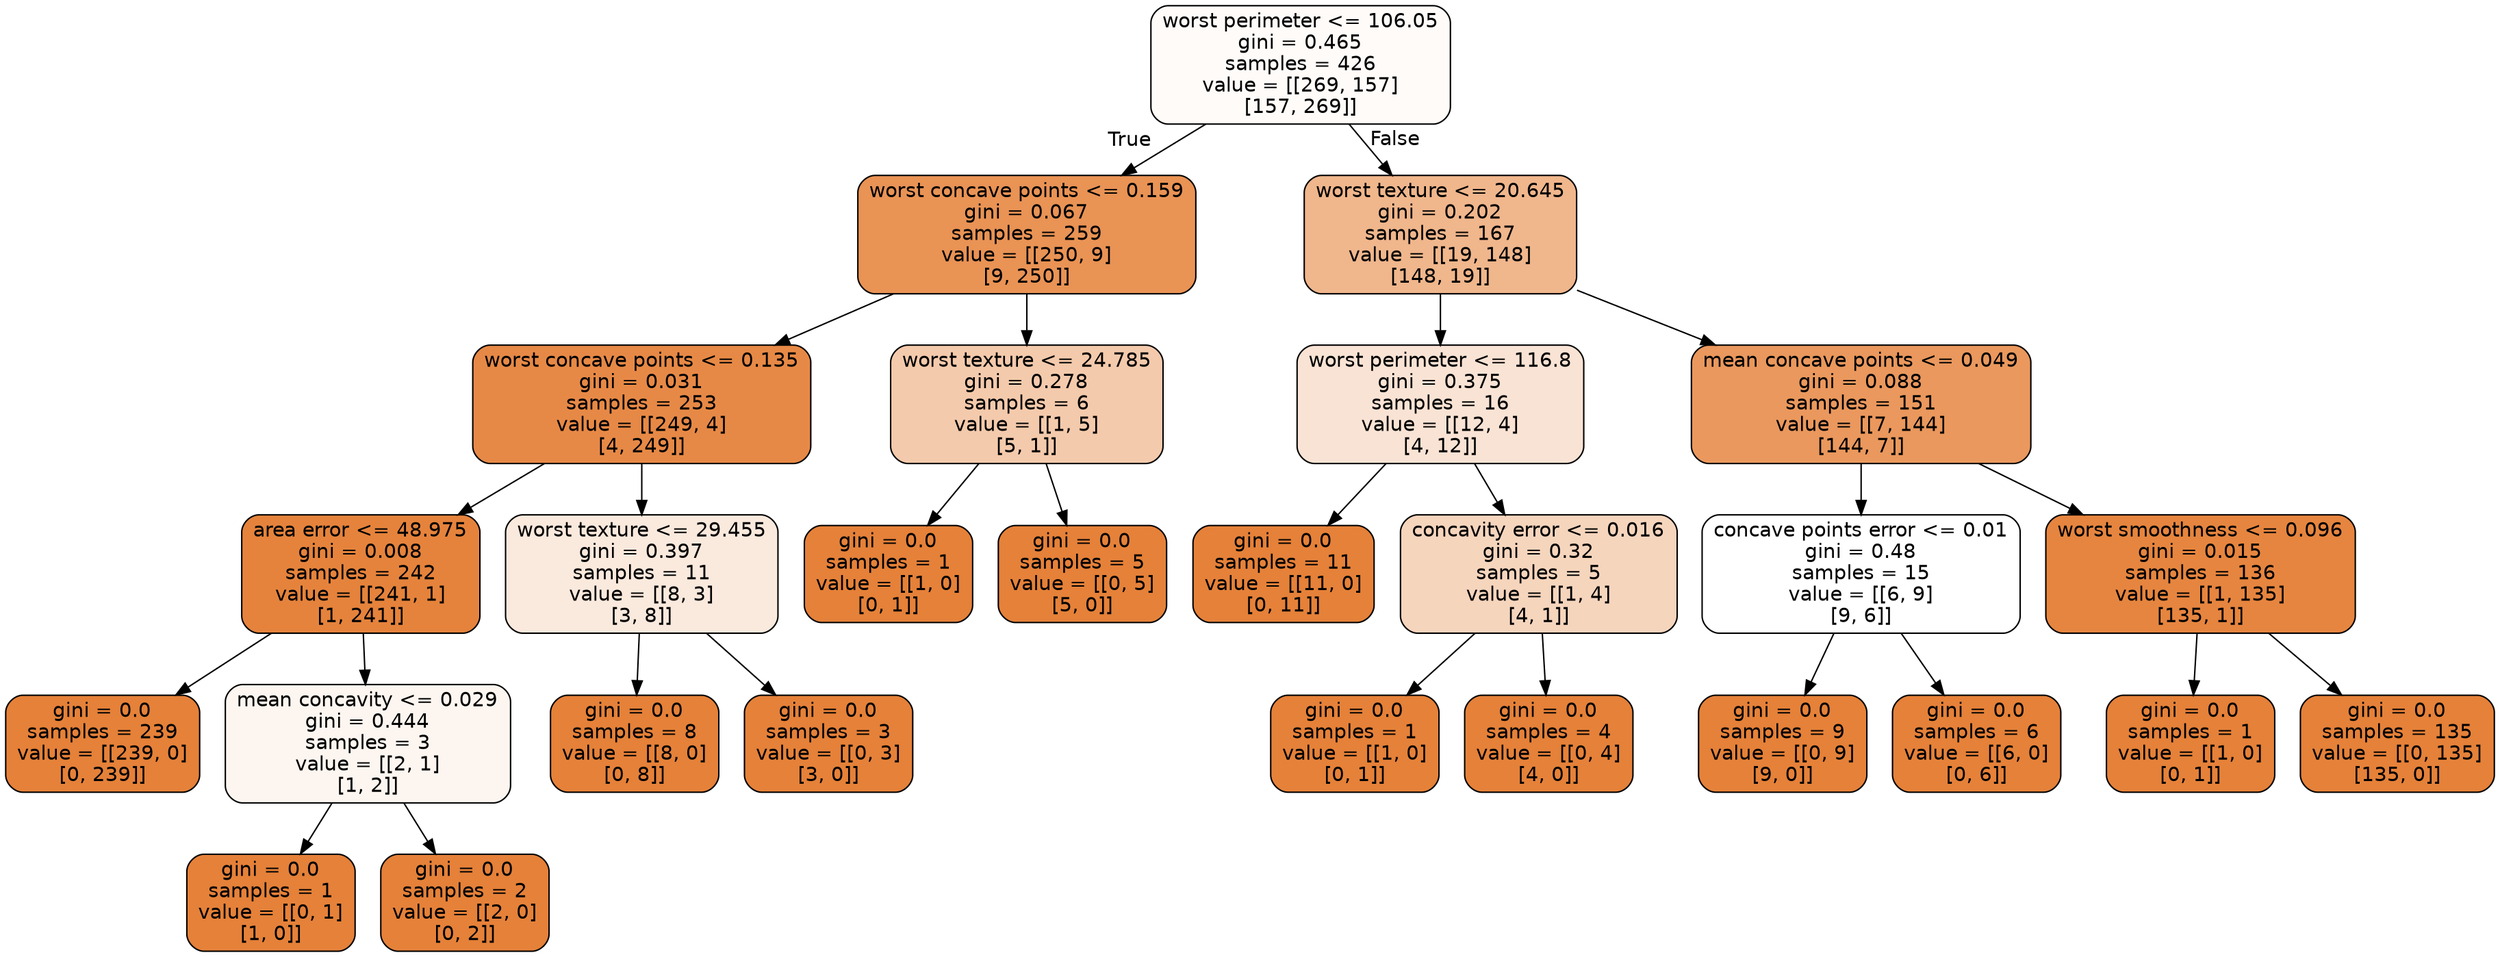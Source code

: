 digraph Tree {
node [shape=box, style="filled, rounded", color="black", fontname="helvetica"] ;
edge [fontname="helvetica"] ;
0 [label="worst perimeter <= 106.05\ngini = 0.465\nsamples = 426\nvalue = [[269, 157]\n[157, 269]]", fillcolor="#fefbf9"] ;
1 [label="worst concave points <= 0.159\ngini = 0.067\nsamples = 259\nvalue = [[250, 9]\n[9, 250]]", fillcolor="#e99355"] ;
0 -> 1 [labeldistance=2.5, labelangle=45, headlabel="True"] ;
2 [label="worst concave points <= 0.135\ngini = 0.031\nsamples = 253\nvalue = [[249, 4]\n[4, 249]]", fillcolor="#e78946"] ;
1 -> 2 ;
3 [label="area error <= 48.975\ngini = 0.008\nsamples = 242\nvalue = [[241, 1]\n[1, 241]]", fillcolor="#e5833c"] ;
2 -> 3 ;
4 [label="gini = 0.0\nsamples = 239\nvalue = [[239, 0]\n[0, 239]]", fillcolor="#e58139"] ;
3 -> 4 ;
5 [label="mean concavity <= 0.029\ngini = 0.444\nsamples = 3\nvalue = [[2, 1]\n[1, 2]]", fillcolor="#fdf6f0"] ;
3 -> 5 ;
6 [label="gini = 0.0\nsamples = 1\nvalue = [[0, 1]\n[1, 0]]", fillcolor="#e58139"] ;
5 -> 6 ;
7 [label="gini = 0.0\nsamples = 2\nvalue = [[2, 0]\n[0, 2]]", fillcolor="#e58139"] ;
5 -> 7 ;
8 [label="worst texture <= 29.455\ngini = 0.397\nsamples = 11\nvalue = [[8, 3]\n[3, 8]]", fillcolor="#fae9dd"] ;
2 -> 8 ;
9 [label="gini = 0.0\nsamples = 8\nvalue = [[8, 0]\n[0, 8]]", fillcolor="#e58139"] ;
8 -> 9 ;
10 [label="gini = 0.0\nsamples = 3\nvalue = [[0, 3]\n[3, 0]]", fillcolor="#e58139"] ;
8 -> 10 ;
11 [label="worst texture <= 24.785\ngini = 0.278\nsamples = 6\nvalue = [[1, 5]\n[5, 1]]", fillcolor="#f4caac"] ;
1 -> 11 ;
12 [label="gini = 0.0\nsamples = 1\nvalue = [[1, 0]\n[0, 1]]", fillcolor="#e58139"] ;
11 -> 12 ;
13 [label="gini = 0.0\nsamples = 5\nvalue = [[0, 5]\n[5, 0]]", fillcolor="#e58139"] ;
11 -> 13 ;
14 [label="worst texture <= 20.645\ngini = 0.202\nsamples = 167\nvalue = [[19, 148]\n[148, 19]]", fillcolor="#f0b68c"] ;
0 -> 14 [labeldistance=2.5, labelangle=-45, headlabel="False"] ;
15 [label="worst perimeter <= 116.8\ngini = 0.375\nsamples = 16\nvalue = [[12, 4]\n[4, 12]]", fillcolor="#f9e3d4"] ;
14 -> 15 ;
16 [label="gini = 0.0\nsamples = 11\nvalue = [[11, 0]\n[0, 11]]", fillcolor="#e58139"] ;
15 -> 16 ;
17 [label="concavity error <= 0.016\ngini = 0.32\nsamples = 5\nvalue = [[1, 4]\n[4, 1]]", fillcolor="#f6d5bd"] ;
15 -> 17 ;
18 [label="gini = 0.0\nsamples = 1\nvalue = [[1, 0]\n[0, 1]]", fillcolor="#e58139"] ;
17 -> 18 ;
19 [label="gini = 0.0\nsamples = 4\nvalue = [[0, 4]\n[4, 0]]", fillcolor="#e58139"] ;
17 -> 19 ;
20 [label="mean concave points <= 0.049\ngini = 0.088\nsamples = 151\nvalue = [[7, 144]\n[144, 7]]", fillcolor="#ea985d"] ;
14 -> 20 ;
21 [label="concave points error <= 0.01\ngini = 0.48\nsamples = 15\nvalue = [[6, 9]\n[9, 6]]", fillcolor="#ffffff"] ;
20 -> 21 ;
22 [label="gini = 0.0\nsamples = 9\nvalue = [[0, 9]\n[9, 0]]", fillcolor="#e58139"] ;
21 -> 22 ;
23 [label="gini = 0.0\nsamples = 6\nvalue = [[6, 0]\n[0, 6]]", fillcolor="#e58139"] ;
21 -> 23 ;
24 [label="worst smoothness <= 0.096\ngini = 0.015\nsamples = 136\nvalue = [[1, 135]\n[135, 1]]", fillcolor="#e6853f"] ;
20 -> 24 ;
25 [label="gini = 0.0\nsamples = 1\nvalue = [[1, 0]\n[0, 1]]", fillcolor="#e58139"] ;
24 -> 25 ;
26 [label="gini = 0.0\nsamples = 135\nvalue = [[0, 135]\n[135, 0]]", fillcolor="#e58139"] ;
24 -> 26 ;
}